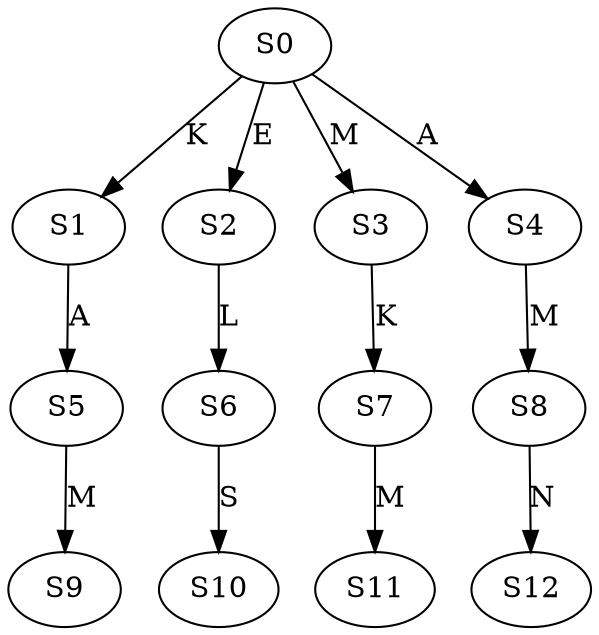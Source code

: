 strict digraph  {
	S0 -> S1 [ label = K ];
	S0 -> S2 [ label = E ];
	S0 -> S3 [ label = M ];
	S0 -> S4 [ label = A ];
	S1 -> S5 [ label = A ];
	S2 -> S6 [ label = L ];
	S3 -> S7 [ label = K ];
	S4 -> S8 [ label = M ];
	S5 -> S9 [ label = M ];
	S6 -> S10 [ label = S ];
	S7 -> S11 [ label = M ];
	S8 -> S12 [ label = N ];
}
